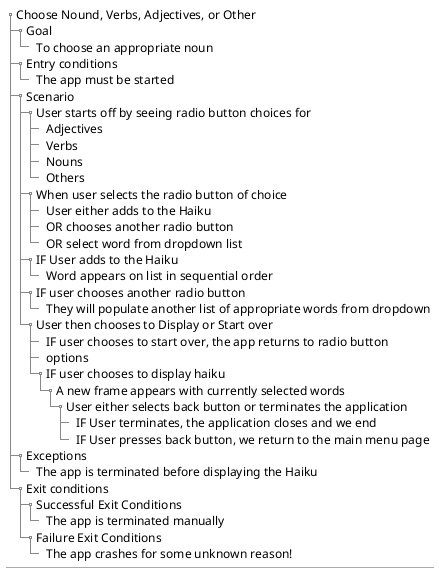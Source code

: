 @startsalt
{
{T
+ Choose Nound, Verbs, Adjectives, or Other
++  Goal
+++ To choose an appropriate noun
++ Entry conditions
+++ The app must be started
++ Scenario
+++ User starts off by seeing radio button choices for
++++ Adjectives
++++ Verbs
++++ Nouns
++++ Others
+++ When user selects the radio button of choice
++++ User either adds to the Haiku
++++ OR chooses another radio button
++++ OR select word from dropdown list
+++ IF User adds to the Haiku
++++ Word appears on list in sequential order
+++ IF user chooses another radio button
++++ They will populate another list of appropriate words from dropdown
+++ User then chooses to Display or Start over
++++ IF user chooses to start over, the app returns to radio button
++++ options
++++ IF user chooses to display haiku
+++++ A new frame appears with currently selected words
++++++ User either selects back button or terminates the application
+++++++ IF User terminates, the application closes and we end
+++++++ IF User presses back button, we return to the main menu page
++ Exceptions
+++ The app is terminated before displaying the Haiku
++ Exit conditions
+++ Successful Exit Conditions
++++ The app is terminated manually
+++ Failure Exit Conditions
++++ The app crashes for some unknown reason!
}
---

}
@endsalt